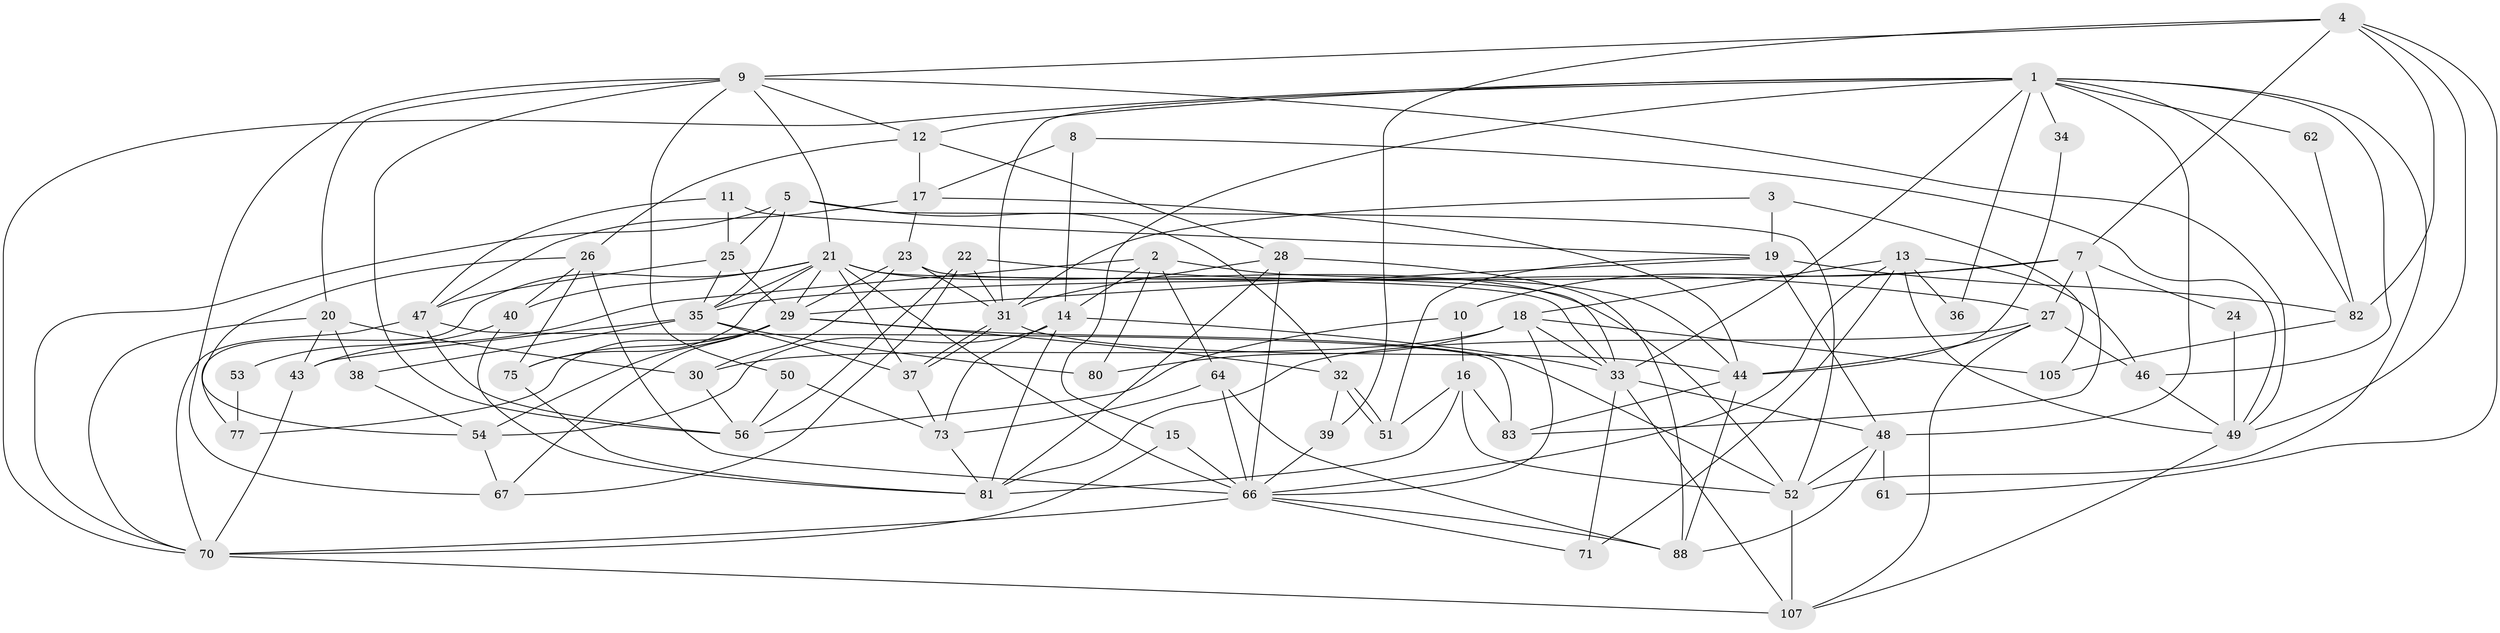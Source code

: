 // original degree distribution, {9: 0.018518518518518517, 4: 0.3425925925925926, 3: 0.24074074074074073, 5: 0.1388888888888889, 6: 0.09259259259259259, 2: 0.1388888888888889, 8: 0.018518518518518517, 7: 0.009259259259259259}
// Generated by graph-tools (version 1.1) at 2025/11/02/27/25 16:11:22]
// undirected, 68 vertices, 172 edges
graph export_dot {
graph [start="1"]
  node [color=gray90,style=filled];
  1 [super="+89"];
  2 [super="+60"];
  3;
  4 [super="+98"];
  5 [super="+6"];
  7 [super="+65"];
  8;
  9 [super="+99"];
  10;
  11;
  12;
  13 [super="+76"];
  14 [super="+59"];
  15 [super="+57"];
  16 [super="+90"];
  17 [super="+94"];
  18 [super="+68"];
  19 [super="+95"];
  20 [super="+69"];
  21 [super="+79"];
  22 [super="+87"];
  23 [super="+91"];
  24;
  25 [super="+100"];
  26 [super="+41"];
  27;
  28 [super="+42"];
  29 [super="+63"];
  30;
  31 [super="+103"];
  32 [super="+92"];
  33 [super="+55"];
  34;
  35 [super="+86"];
  36;
  37;
  38 [super="+85"];
  39 [super="+45"];
  40;
  43;
  44 [super="+58"];
  46;
  47;
  48 [super="+78"];
  49 [super="+84"];
  50;
  51;
  52 [super="+93"];
  53;
  54;
  56 [super="+72"];
  61;
  62;
  64;
  66 [super="+96"];
  67;
  70 [super="+104"];
  71;
  73 [super="+74"];
  75;
  77;
  80;
  81 [super="+101"];
  82 [super="+102"];
  83 [super="+106"];
  88 [super="+97"];
  105;
  107 [super="+108"];
  1 -- 33;
  1 -- 34;
  1 -- 36;
  1 -- 46;
  1 -- 62;
  1 -- 82;
  1 -- 12;
  1 -- 15;
  1 -- 70;
  1 -- 31;
  1 -- 48;
  1 -- 52;
  2 -- 80;
  2 -- 64;
  2 -- 43;
  2 -- 44;
  2 -- 14;
  3 -- 19;
  3 -- 105;
  3 -- 31;
  4 -- 39;
  4 -- 61;
  4 -- 82;
  4 -- 9;
  4 -- 49;
  4 -- 7;
  5 -- 35;
  5 -- 52;
  5 -- 70;
  5 -- 32;
  5 -- 25;
  7 -- 27;
  7 -- 24;
  7 -- 83;
  7 -- 10;
  7 -- 35;
  8 -- 17;
  8 -- 49;
  8 -- 14;
  9 -- 49;
  9 -- 12;
  9 -- 21;
  9 -- 50;
  9 -- 67;
  9 -- 56;
  9 -- 20;
  10 -- 16;
  10 -- 56;
  11 -- 47;
  11 -- 19;
  11 -- 25;
  12 -- 17;
  12 -- 26;
  12 -- 28;
  13 -- 66;
  13 -- 36;
  13 -- 46;
  13 -- 71;
  13 -- 49;
  13 -- 18;
  14 -- 73;
  14 -- 33;
  14 -- 81;
  14 -- 54;
  15 -- 66;
  15 -- 70;
  16 -- 81;
  16 -- 52;
  16 -- 51;
  16 -- 83 [weight=2];
  17 -- 23;
  17 -- 47;
  17 -- 44;
  18 -- 30;
  18 -- 66;
  18 -- 33;
  18 -- 80;
  18 -- 105;
  19 -- 29;
  19 -- 48;
  19 -- 82;
  19 -- 51;
  20 -- 70;
  20 -- 43;
  20 -- 30;
  20 -- 38;
  21 -- 40;
  21 -- 33;
  21 -- 29;
  21 -- 37;
  21 -- 75;
  21 -- 77;
  21 -- 35;
  21 -- 52;
  21 -- 66;
  22 -- 67;
  22 -- 27;
  22 -- 31;
  22 -- 56;
  23 -- 31;
  23 -- 30;
  23 -- 33;
  23 -- 29;
  24 -- 49;
  25 -- 29;
  25 -- 35;
  25 -- 47;
  26 -- 66;
  26 -- 54;
  26 -- 40;
  26 -- 75;
  27 -- 46;
  27 -- 81;
  27 -- 107;
  27 -- 44;
  28 -- 81;
  28 -- 88;
  28 -- 66;
  28 -- 31;
  29 -- 54;
  29 -- 77;
  29 -- 67;
  29 -- 75;
  29 -- 32;
  29 -- 52;
  30 -- 56;
  31 -- 37;
  31 -- 37;
  31 -- 44;
  32 -- 51;
  32 -- 51;
  32 -- 39;
  33 -- 71;
  33 -- 48;
  33 -- 107;
  34 -- 44;
  35 -- 37;
  35 -- 80;
  35 -- 38;
  35 -- 43;
  37 -- 73;
  38 -- 54;
  39 -- 66;
  40 -- 53;
  40 -- 81;
  43 -- 70;
  44 -- 83;
  44 -- 88;
  46 -- 49;
  47 -- 70;
  47 -- 56;
  47 -- 83;
  48 -- 61;
  48 -- 88;
  48 -- 52;
  49 -- 107;
  50 -- 56;
  50 -- 73;
  52 -- 107;
  53 -- 77;
  54 -- 67;
  62 -- 82;
  64 -- 66 [weight=2];
  64 -- 88;
  64 -- 73;
  66 -- 70;
  66 -- 71;
  66 -- 88;
  70 -- 107;
  73 -- 81;
  75 -- 81;
  82 -- 105;
}
